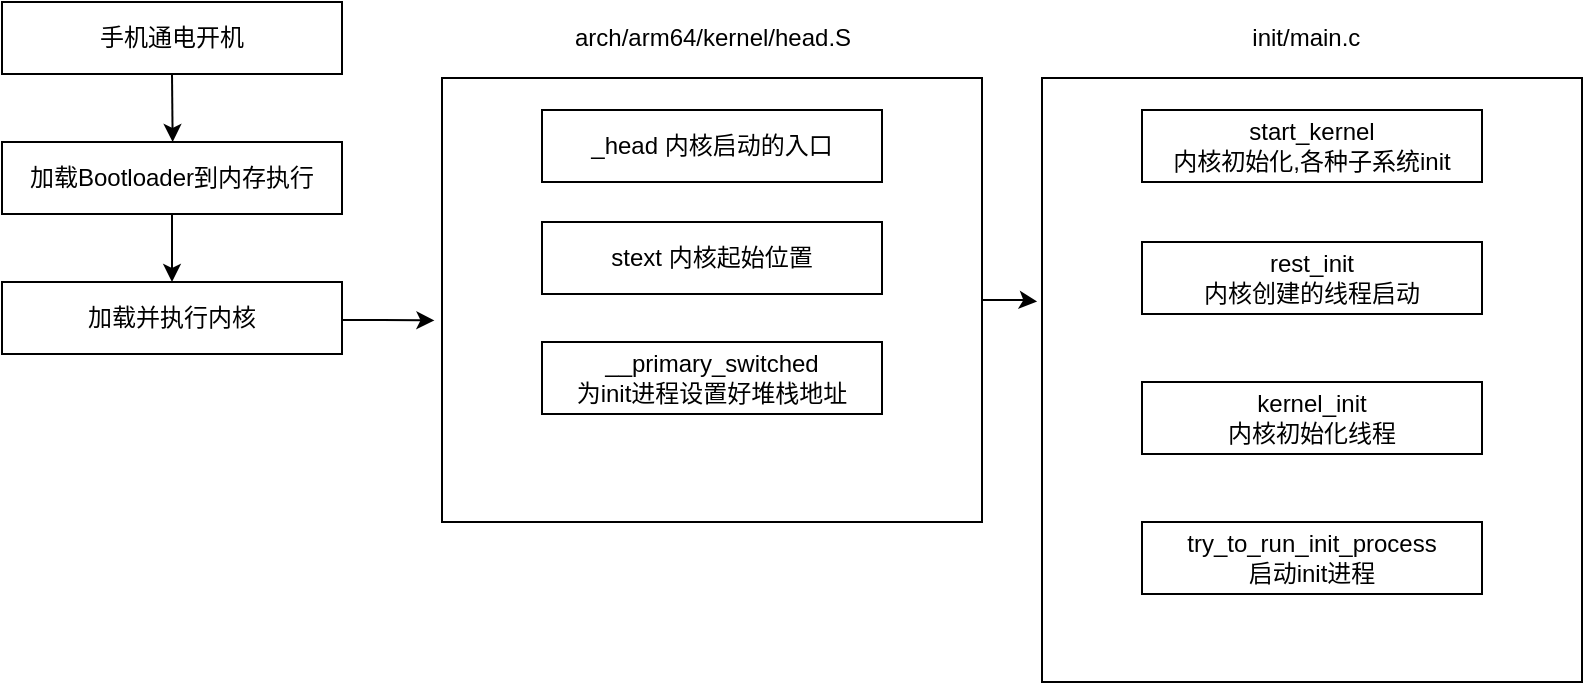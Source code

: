 <mxfile version="13.9.9" type="device"><diagram id="QhyC4PTY8g-ZMk1R3MFR" name="第 1 页"><mxGraphModel dx="853" dy="459" grid="1" gridSize="10" guides="1" tooltips="1" connect="1" arrows="1" fold="1" page="1" pageScale="1" pageWidth="1169" pageHeight="827" math="0" shadow="0"><root><mxCell id="0"/><mxCell id="1" parent="0"/><mxCell id="j6Rjx3hoMKjlBeZb3Gnx-3" style="edgeStyle=orthogonalEdgeStyle;rounded=0;orthogonalLoop=1;jettySize=auto;html=1;exitX=0.5;exitY=1;exitDx=0;exitDy=0;" edge="1" parent="1" source="j6Rjx3hoMKjlBeZb3Gnx-1"><mxGeometry relative="1" as="geometry"><mxPoint x="155.333" y="430" as="targetPoint"/></mxGeometry></mxCell><mxCell id="j6Rjx3hoMKjlBeZb3Gnx-1" value="手机通电开机" style="rounded=0;whiteSpace=wrap;html=1;" vertex="1" parent="1"><mxGeometry x="70" y="360" width="170" height="36" as="geometry"/></mxCell><mxCell id="j6Rjx3hoMKjlBeZb3Gnx-8" value="" style="edgeStyle=orthogonalEdgeStyle;rounded=0;orthogonalLoop=1;jettySize=auto;html=1;" edge="1" parent="1" source="j6Rjx3hoMKjlBeZb3Gnx-5" target="j6Rjx3hoMKjlBeZb3Gnx-6"><mxGeometry relative="1" as="geometry"/></mxCell><mxCell id="j6Rjx3hoMKjlBeZb3Gnx-5" value="加载Bootloader到内存执行" style="rounded=0;whiteSpace=wrap;html=1;" vertex="1" parent="1"><mxGeometry x="70" y="430" width="170" height="36" as="geometry"/></mxCell><mxCell id="j6Rjx3hoMKjlBeZb3Gnx-27" value="" style="edgeStyle=orthogonalEdgeStyle;rounded=0;orthogonalLoop=1;jettySize=auto;html=1;entryX=-0.014;entryY=0.546;entryDx=0;entryDy=0;entryPerimeter=0;" edge="1" parent="1" source="j6Rjx3hoMKjlBeZb3Gnx-6" target="j6Rjx3hoMKjlBeZb3Gnx-9"><mxGeometry relative="1" as="geometry"><Array as="points"><mxPoint x="260" y="519"/><mxPoint x="260" y="519"/></Array></mxGeometry></mxCell><mxCell id="j6Rjx3hoMKjlBeZb3Gnx-6" value="加载并执行内核" style="rounded=0;whiteSpace=wrap;html=1;" vertex="1" parent="1"><mxGeometry x="70" y="500" width="170" height="36" as="geometry"/></mxCell><mxCell id="j6Rjx3hoMKjlBeZb3Gnx-35" style="edgeStyle=orthogonalEdgeStyle;rounded=0;orthogonalLoop=1;jettySize=auto;html=1;entryX=-0.009;entryY=0.37;entryDx=0;entryDy=0;entryPerimeter=0;" edge="1" parent="1" source="j6Rjx3hoMKjlBeZb3Gnx-9" target="j6Rjx3hoMKjlBeZb3Gnx-24"><mxGeometry relative="1" as="geometry"/></mxCell><mxCell id="j6Rjx3hoMKjlBeZb3Gnx-9" value="" style="rounded=0;whiteSpace=wrap;html=1;" vertex="1" parent="1"><mxGeometry x="290" y="398" width="270" height="222" as="geometry"/></mxCell><mxCell id="j6Rjx3hoMKjlBeZb3Gnx-10" value="arch/arm64/kernel/head.S" style="text;html=1;align=center;verticalAlign=middle;resizable=0;points=[];autosize=1;" vertex="1" parent="1"><mxGeometry x="350" y="368" width="150" height="20" as="geometry"/></mxCell><mxCell id="j6Rjx3hoMKjlBeZb3Gnx-14" value="_head 内核启动的入口" style="rounded=0;whiteSpace=wrap;html=1;" vertex="1" parent="1"><mxGeometry x="340" y="414" width="170" height="36" as="geometry"/></mxCell><mxCell id="j6Rjx3hoMKjlBeZb3Gnx-15" value="stext 内核起始位置" style="rounded=0;whiteSpace=wrap;html=1;" vertex="1" parent="1"><mxGeometry x="340" y="470" width="170" height="36" as="geometry"/></mxCell><mxCell id="j6Rjx3hoMKjlBeZb3Gnx-17" value="__primary_switched&lt;br&gt;为init进程设置好堆栈地址" style="rounded=0;whiteSpace=wrap;html=1;" vertex="1" parent="1"><mxGeometry x="340" y="530" width="170" height="36" as="geometry"/></mxCell><mxCell id="j6Rjx3hoMKjlBeZb3Gnx-19" value="init/main.c&amp;nbsp;&amp;nbsp;" style="text;html=1;align=center;verticalAlign=middle;resizable=0;points=[];autosize=1;" vertex="1" parent="1"><mxGeometry x="685" y="368" width="80" height="20" as="geometry"/></mxCell><mxCell id="j6Rjx3hoMKjlBeZb3Gnx-24" value="" style="rounded=0;whiteSpace=wrap;html=1;" vertex="1" parent="1"><mxGeometry x="590" y="398" width="270" height="302" as="geometry"/></mxCell><mxCell id="j6Rjx3hoMKjlBeZb3Gnx-29" value="start_kernel&lt;br&gt;内核初始化,各种子系统init" style="rounded=0;whiteSpace=wrap;html=1;" vertex="1" parent="1"><mxGeometry x="640" y="414" width="170" height="36" as="geometry"/></mxCell><mxCell id="j6Rjx3hoMKjlBeZb3Gnx-30" value="rest_init&lt;br&gt;内核创建的线程启动" style="rounded=0;whiteSpace=wrap;html=1;" vertex="1" parent="1"><mxGeometry x="640" y="480" width="170" height="36" as="geometry"/></mxCell><mxCell id="j6Rjx3hoMKjlBeZb3Gnx-31" value="kernel_init&lt;br&gt;内核初始化线程" style="rounded=0;whiteSpace=wrap;html=1;" vertex="1" parent="1"><mxGeometry x="640" y="550" width="170" height="36" as="geometry"/></mxCell><mxCell id="j6Rjx3hoMKjlBeZb3Gnx-36" value="try_to_run_init_process&lt;br&gt;启动init进程" style="rounded=0;whiteSpace=wrap;html=1;" vertex="1" parent="1"><mxGeometry x="640" y="620" width="170" height="36" as="geometry"/></mxCell></root></mxGraphModel></diagram></mxfile>